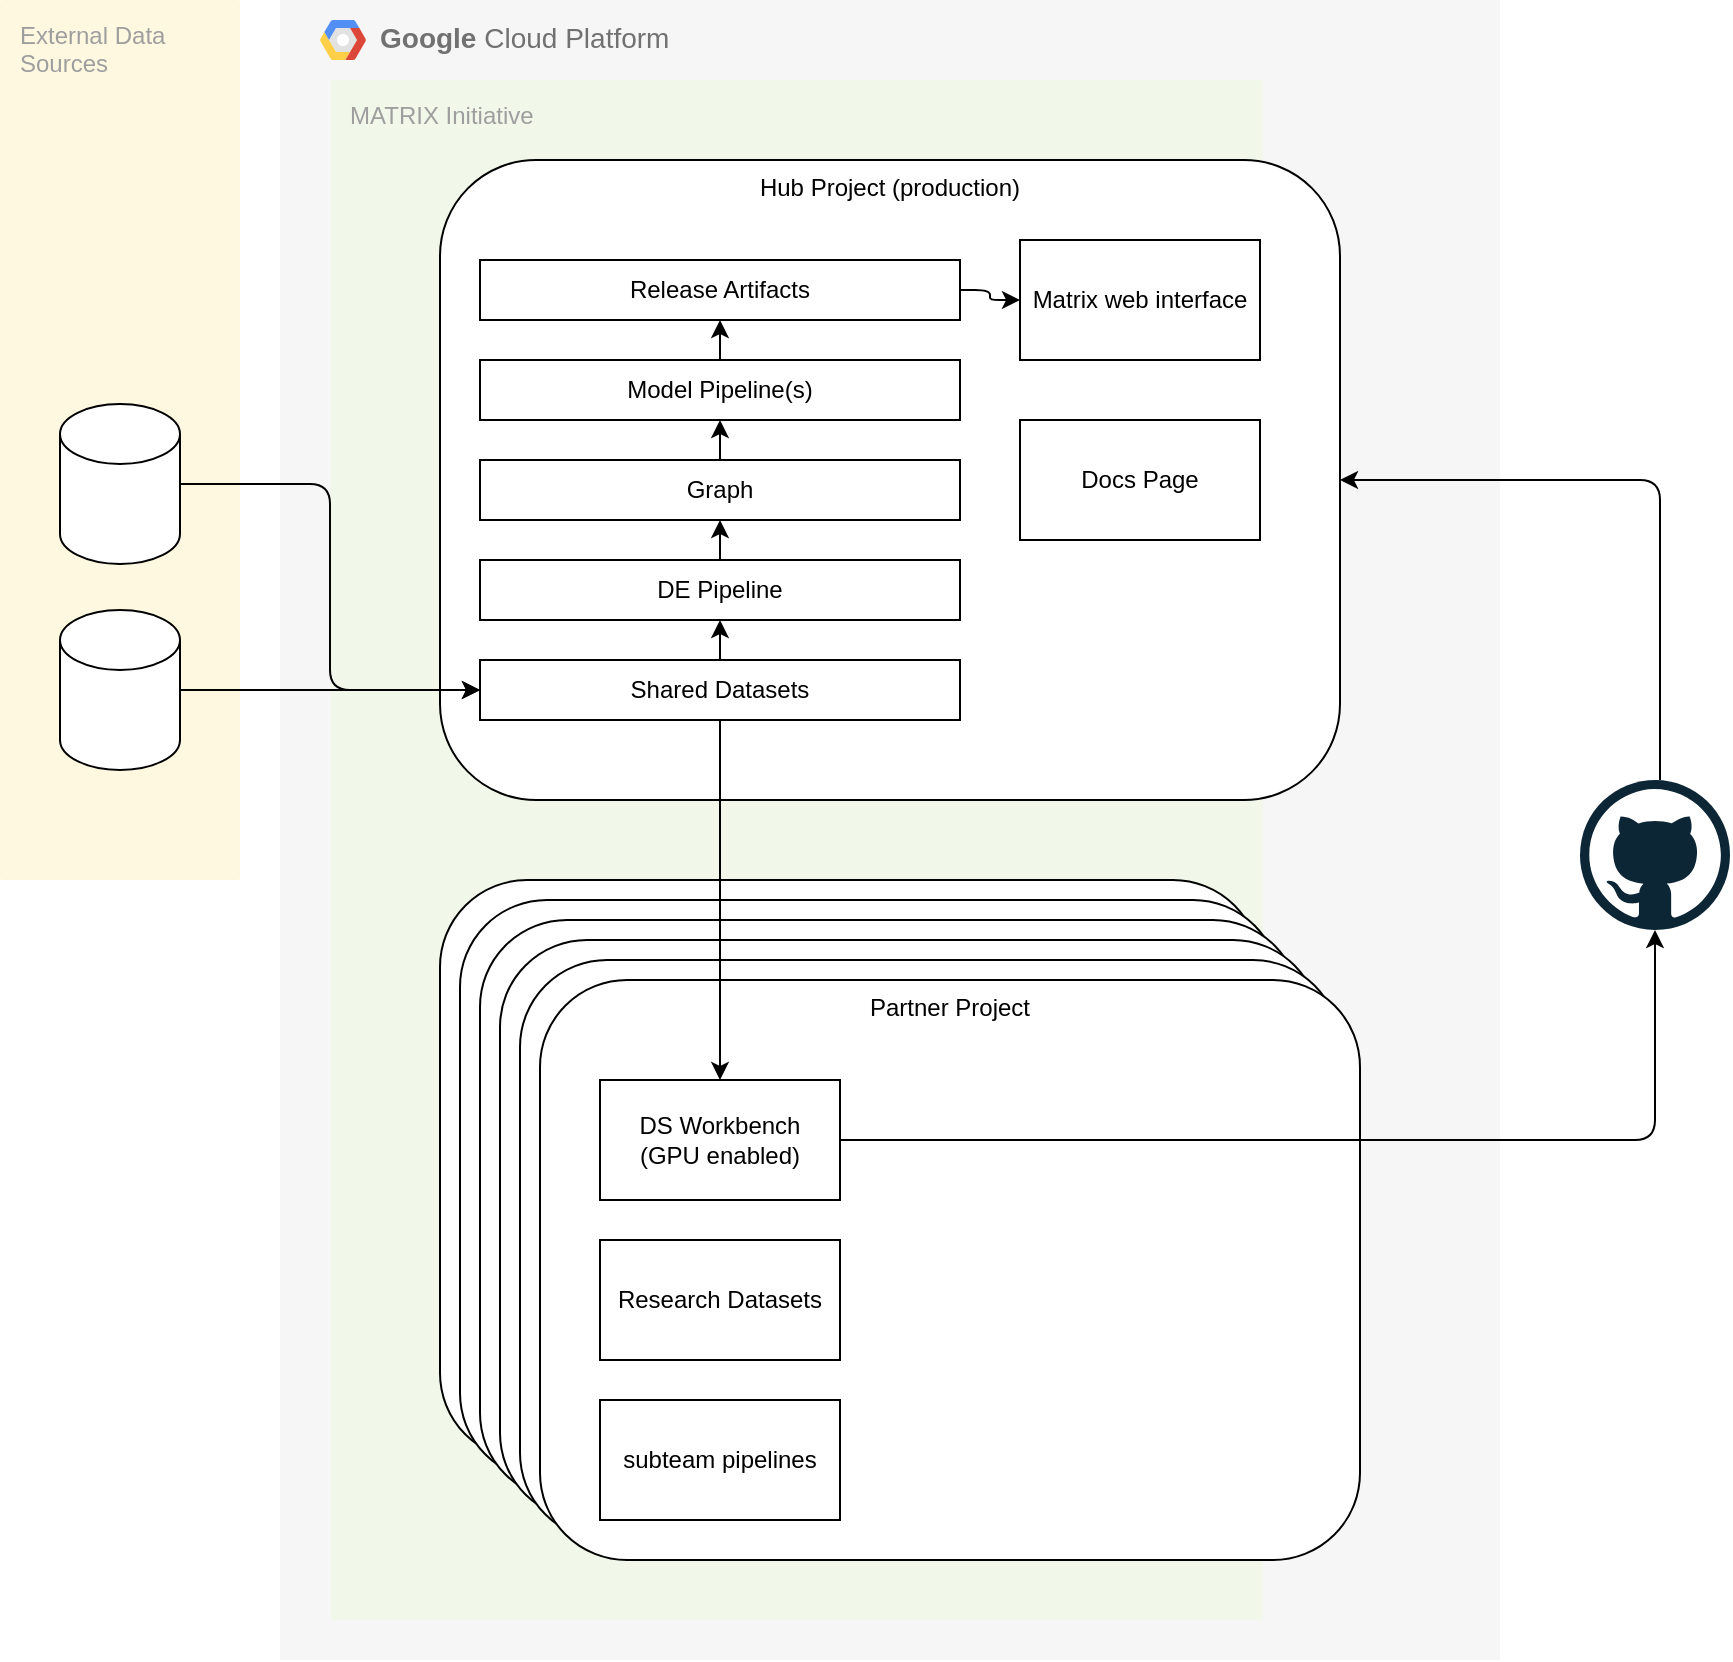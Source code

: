 <mxfile><diagram id="_mpdd_u2iYIndir-RKCb" name="Page-1"><mxGraphModel dx="1673" dy="688" grid="1" gridSize="10" guides="1" tooltips="1" connect="1" arrows="1" fold="1" page="1" pageScale="1" pageWidth="850" pageHeight="1100" math="0" shadow="0"><root><mxCell id="0"/><mxCell id="1" parent="0"/><mxCell id="40" value="&lt;b&gt;Google &lt;/b&gt;Cloud Platform" style="fillColor=#F6F6F6;strokeColor=none;shadow=0;gradientColor=none;fontSize=14;align=left;spacing=10;fontColor=#717171;9E9E9E;verticalAlign=top;spacingTop=-4;fontStyle=0;spacingLeft=40;html=1;dashed=1;" parent="1" vertex="1"><mxGeometry x="90" y="220" width="610" height="830" as="geometry"/></mxCell><mxCell id="41" value="" style="shape=mxgraph.gcp2.google_cloud_platform;fillColor=#F6F6F6;strokeColor=none;shadow=0;gradientColor=none;dashed=1;" parent="40" vertex="1"><mxGeometry width="23" height="20" relative="1" as="geometry"><mxPoint x="20" y="10" as="offset"/></mxGeometry></mxCell><mxCell id="42" value="MATRIX Initiative" style="sketch=0;points=[[0,0,0],[0.25,0,0],[0.5,0,0],[0.75,0,0],[1,0,0],[1,0.25,0],[1,0.5,0],[1,0.75,0],[1,1,0],[0.75,1,0],[0.5,1,0],[0.25,1,0],[0,1,0],[0,0.75,0],[0,0.5,0],[0,0.25,0]];rounded=1;absoluteArcSize=1;arcSize=2;html=1;strokeColor=none;gradientColor=none;shadow=0;dashed=0;fontSize=12;fontColor=#9E9E9E;align=left;verticalAlign=top;spacing=10;spacingTop=-4;fillColor=#F1F8E9;" parent="40" vertex="1"><mxGeometry x="25.417" y="40" width="465.972" height="770" as="geometry"/></mxCell><mxCell id="2" value="Hub Project (production)" style="rounded=1;whiteSpace=wrap;html=1;verticalAlign=top;" parent="1" vertex="1"><mxGeometry x="170" y="300" width="450" height="320" as="geometry"/></mxCell><mxCell id="3" value="Partner Project" style="rounded=1;whiteSpace=wrap;html=1;verticalAlign=top;" parent="1" vertex="1"><mxGeometry x="170" y="660" width="410" height="290" as="geometry"/></mxCell><mxCell id="8" value="Partner Project" style="rounded=1;whiteSpace=wrap;html=1;verticalAlign=top;" parent="1" vertex="1"><mxGeometry x="180" y="670" width="410" height="290" as="geometry"/></mxCell><mxCell id="9" value="Partner Project" style="rounded=1;whiteSpace=wrap;html=1;verticalAlign=top;" parent="1" vertex="1"><mxGeometry x="190" y="680" width="410" height="290" as="geometry"/></mxCell><mxCell id="10" value="Partner Project" style="rounded=1;whiteSpace=wrap;html=1;verticalAlign=top;" parent="1" vertex="1"><mxGeometry x="200" y="690" width="410" height="290" as="geometry"/></mxCell><mxCell id="11" value="Partner Project" style="rounded=1;whiteSpace=wrap;html=1;verticalAlign=top;" parent="1" vertex="1"><mxGeometry x="210" y="700" width="410" height="290" as="geometry"/></mxCell><mxCell id="12" value="Partner Project" style="rounded=1;whiteSpace=wrap;html=1;verticalAlign=top;" parent="1" vertex="1"><mxGeometry x="220" y="710" width="410" height="290" as="geometry"/></mxCell><mxCell id="55" style="edgeStyle=orthogonalEdgeStyle;html=1;exitX=0.5;exitY=0;exitDx=0;exitDy=0;entryX=0.5;entryY=1;entryDx=0;entryDy=0;" parent="1" source="13" target="14" edge="1"><mxGeometry relative="1" as="geometry"/></mxCell><mxCell id="13" value="DE Pipeline" style="rounded=0;whiteSpace=wrap;html=1;" parent="1" vertex="1"><mxGeometry x="190" y="500" width="240" height="30" as="geometry"/></mxCell><mxCell id="56" style="edgeStyle=orthogonalEdgeStyle;html=1;exitX=0.5;exitY=0;exitDx=0;exitDy=0;entryX=0.5;entryY=1;entryDx=0;entryDy=0;" parent="1" source="14" target="50" edge="1"><mxGeometry relative="1" as="geometry"/></mxCell><mxCell id="14" value="Graph" style="rounded=0;whiteSpace=wrap;html=1;" parent="1" vertex="1"><mxGeometry x="190" y="450" width="240" height="30" as="geometry"/></mxCell><mxCell id="15" value="Matrix web interface" style="rounded=0;whiteSpace=wrap;html=1;" parent="1" vertex="1"><mxGeometry x="460" y="340" width="120" height="60" as="geometry"/></mxCell><mxCell id="16" value="Docs Page" style="rounded=0;whiteSpace=wrap;html=1;" parent="1" vertex="1"><mxGeometry x="460" y="430" width="120" height="60" as="geometry"/></mxCell><mxCell id="59" style="edgeStyle=orthogonalEdgeStyle;html=1;" parent="1" source="17" target="58" edge="1"><mxGeometry relative="1" as="geometry"/></mxCell><mxCell id="17" value="DS Workbench&lt;br&gt;(GPU enabled)" style="rounded=0;whiteSpace=wrap;html=1;" parent="1" vertex="1"><mxGeometry x="250" y="760" width="120" height="60" as="geometry"/></mxCell><mxCell id="49" style="edgeStyle=orthogonalEdgeStyle;html=1;exitX=0.5;exitY=1;exitDx=0;exitDy=0;" parent="1" source="18" target="17" edge="1"><mxGeometry relative="1" as="geometry"/></mxCell><mxCell id="54" style="edgeStyle=orthogonalEdgeStyle;html=1;exitX=0.5;exitY=0;exitDx=0;exitDy=0;entryX=0.5;entryY=1;entryDx=0;entryDy=0;" parent="1" source="18" target="13" edge="1"><mxGeometry relative="1" as="geometry"/></mxCell><mxCell id="18" value="Shared Datasets" style="rounded=0;whiteSpace=wrap;html=1;" parent="1" vertex="1"><mxGeometry x="190" y="550" width="240" height="30" as="geometry"/></mxCell><mxCell id="19" value="Research Datasets" style="rounded=0;whiteSpace=wrap;html=1;" parent="1" vertex="1"><mxGeometry x="250" y="840" width="120" height="60" as="geometry"/></mxCell><mxCell id="20" value="subteam pipelines" style="rounded=0;whiteSpace=wrap;html=1;" parent="1" vertex="1"><mxGeometry x="250" y="920" width="120" height="60" as="geometry"/></mxCell><mxCell id="44" value="External Data&#10;Sources" style="sketch=0;points=[[0,0,0],[0.25,0,0],[0.5,0,0],[0.75,0,0],[1,0,0],[1,0.25,0],[1,0.5,0],[1,0.75,0],[1,1,0],[0.75,1,0],[0.5,1,0],[0.25,1,0],[0,1,0],[0,0.75,0],[0,0.5,0],[0,0.25,0]];rounded=1;absoluteArcSize=1;arcSize=2;html=1;strokeColor=none;gradientColor=none;shadow=0;dashed=0;fontSize=12;fontColor=#9E9E9E;align=left;verticalAlign=top;spacing=10;spacingTop=-4;fillColor=#FFF8E1;" parent="1" vertex="1"><mxGeometry x="-50" y="220" width="120" height="440" as="geometry"/></mxCell><mxCell id="45" value="" style="shape=cylinder3;whiteSpace=wrap;html=1;boundedLbl=1;backgroundOutline=1;size=15;fillColor=default;strokeColor=default;" parent="1" vertex="1"><mxGeometry x="-20" y="525" width="60" height="80" as="geometry"/></mxCell><mxCell id="47" style="edgeStyle=orthogonalEdgeStyle;html=1;entryX=0;entryY=0.5;entryDx=0;entryDy=0;" parent="1" source="46" target="18" edge="1"><mxGeometry relative="1" as="geometry"/></mxCell><mxCell id="46" value="" style="shape=cylinder3;whiteSpace=wrap;html=1;boundedLbl=1;backgroundOutline=1;size=15;fillColor=default;strokeColor=default;" parent="1" vertex="1"><mxGeometry x="-20" y="422" width="60" height="80" as="geometry"/></mxCell><mxCell id="48" style="edgeStyle=orthogonalEdgeStyle;html=1;entryX=0;entryY=0.5;entryDx=0;entryDy=0;exitX=1;exitY=0.5;exitDx=0;exitDy=0;exitPerimeter=0;" parent="1" source="45" target="18" edge="1"><mxGeometry relative="1" as="geometry"><mxPoint x="50" y="460" as="sourcePoint"/><mxPoint x="200" y="570" as="targetPoint"/></mxGeometry></mxCell><mxCell id="57" style="edgeStyle=orthogonalEdgeStyle;html=1;exitX=0.5;exitY=0;exitDx=0;exitDy=0;entryX=0.5;entryY=1;entryDx=0;entryDy=0;" parent="1" source="50" target="51" edge="1"><mxGeometry relative="1" as="geometry"/></mxCell><mxCell id="50" value="Model Pipeline(s)" style="rounded=0;whiteSpace=wrap;html=1;" parent="1" vertex="1"><mxGeometry x="190" y="400" width="240" height="30" as="geometry"/></mxCell><mxCell id="52" style="edgeStyle=orthogonalEdgeStyle;html=1;entryX=0;entryY=0.5;entryDx=0;entryDy=0;" parent="1" source="51" target="15" edge="1"><mxGeometry relative="1" as="geometry"/></mxCell><mxCell id="51" value="Release Artifacts" style="rounded=0;whiteSpace=wrap;html=1;" parent="1" vertex="1"><mxGeometry x="190" y="350" width="240" height="30" as="geometry"/></mxCell><mxCell id="60" style="edgeStyle=orthogonalEdgeStyle;html=1;" parent="1" source="58" target="2" edge="1"><mxGeometry relative="1" as="geometry"><Array as="points"><mxPoint x="780" y="460"/></Array></mxGeometry></mxCell><mxCell id="58" value="" style="dashed=0;outlineConnect=0;html=1;align=center;labelPosition=center;verticalLabelPosition=bottom;verticalAlign=top;shape=mxgraph.weblogos.github;strokeColor=default;fillColor=default;" parent="1" vertex="1"><mxGeometry x="740" y="610" width="75" height="75" as="geometry"/></mxCell></root></mxGraphModel></diagram></mxfile>